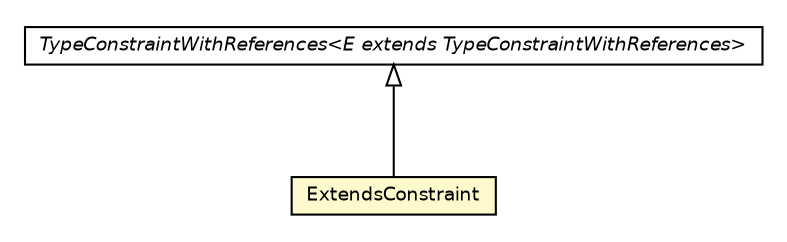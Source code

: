 #!/usr/local/bin/dot
#
# Class diagram 
# Generated by UMLGraph version 5.2 (http://www.umlgraph.org/)
#

digraph G {
	edge [fontname="Helvetica",fontsize=10,labelfontname="Helvetica",labelfontsize=10];
	node [fontname="Helvetica",fontsize=10,shape=plaintext];
	nodesep=0.25;
	ranksep=0.5;
	// chameleon.core.type.generics.TypeConstraintWithReferences<E extends chameleon.core.type.generics.TypeConstraintWithReferences>
	c29706 [label=<<table title="chameleon.core.type.generics.TypeConstraintWithReferences" border="0" cellborder="1" cellspacing="0" cellpadding="2" port="p" href="./TypeConstraintWithReferences.html">
		<tr><td><table border="0" cellspacing="0" cellpadding="1">
<tr><td align="center" balign="center"><font face="Helvetica-Oblique"> TypeConstraintWithReferences&lt;E extends TypeConstraintWithReferences&gt; </font></td></tr>
		</table></td></tr>
		</table>>, fontname="Helvetica", fontcolor="black", fontsize=9.0];
	// chameleon.core.type.generics.ExtendsConstraint
	c29719 [label=<<table title="chameleon.core.type.generics.ExtendsConstraint" border="0" cellborder="1" cellspacing="0" cellpadding="2" port="p" bgcolor="lemonChiffon" href="./ExtendsConstraint.html">
		<tr><td><table border="0" cellspacing="0" cellpadding="1">
<tr><td align="center" balign="center"> ExtendsConstraint </td></tr>
		</table></td></tr>
		</table>>, fontname="Helvetica", fontcolor="black", fontsize=9.0];
	//chameleon.core.type.generics.ExtendsConstraint extends chameleon.core.type.generics.TypeConstraintWithReferences<chameleon.core.type.generics.ExtendsConstraint>
	c29706:p -> c29719:p [dir=back,arrowtail=empty];
}

